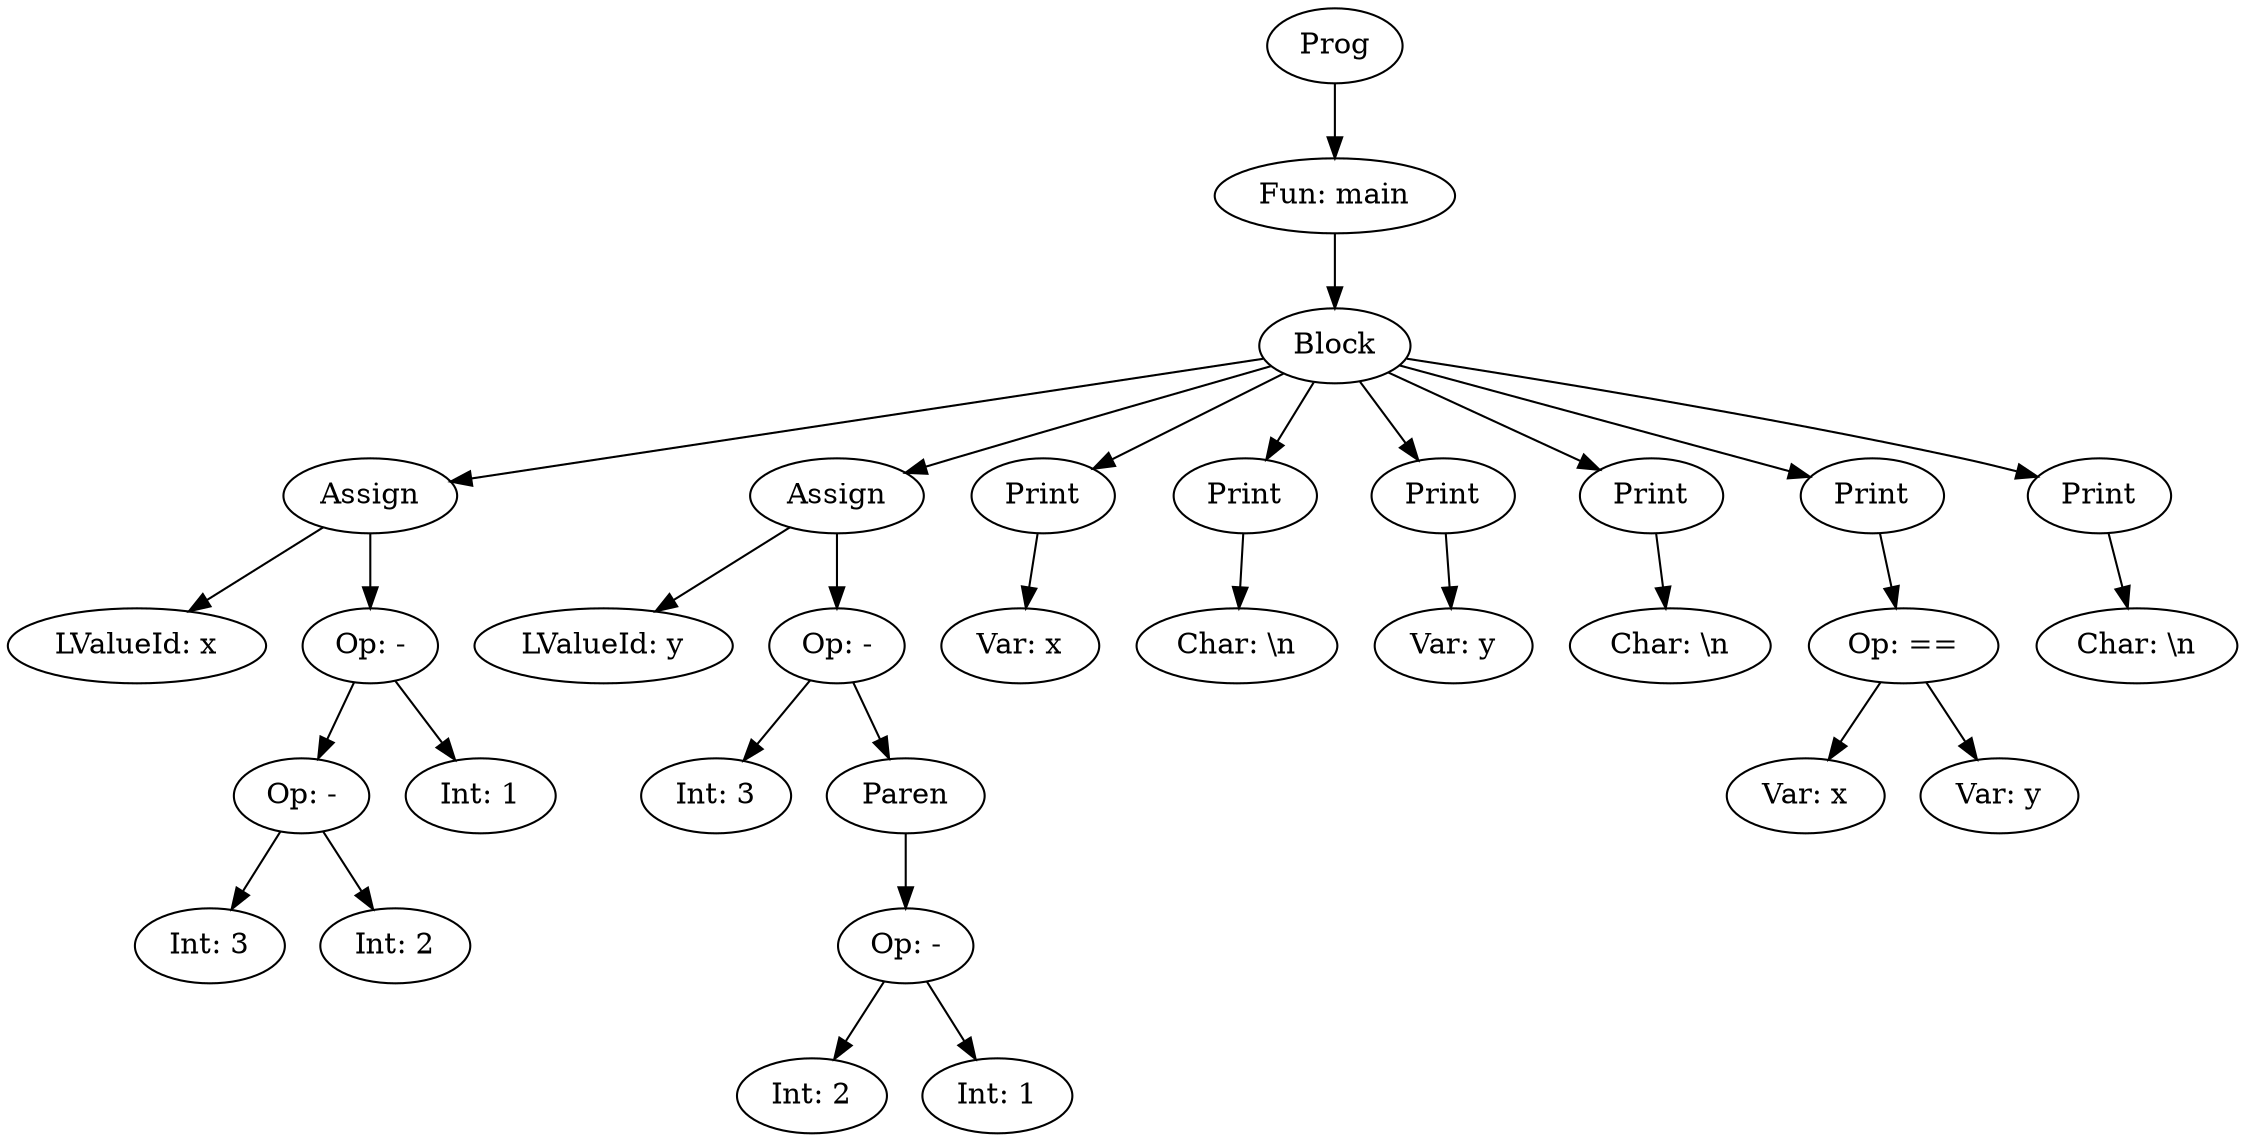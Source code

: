 digraph AST {
"Prog285377351" [label="Prog"];
"Fun2051450519" [label="Fun: main"];
"Prog285377351" -> "Fun2051450519";
"CmdBlock99747242" [label="Block"];
"Fun2051450519" -> "CmdBlock99747242";
"CmdAssign1837543557" [label="Assign"];
"CmdBlock99747242" -> "CmdAssign1837543557";
"LValueId1971489295" [label="LValueId: x"];
"CmdAssign1837543557" -> "LValueId1971489295";
"ExpBinOp985655350" [label="Op: -"];
"CmdAssign1837543557" -> "ExpBinOp985655350";
"ExpBinOp804611486" [label="Op: -"];
"ExpBinOp985655350" -> "ExpBinOp804611486";
"ExpInt2008017533" [label="Int: 3"];
"ExpBinOp804611486" -> "ExpInt2008017533";
"ExpInt370988149" [label="Int: 2"];
"ExpBinOp804611486" -> "ExpInt370988149";
"ExpInt1395089624" [label="Int: 1"];
"ExpBinOp985655350" -> "ExpInt1395089624";
"CmdAssign1476011703" [label="Assign"];
"CmdBlock99747242" -> "CmdAssign1476011703";
"LValueId1603195447" [label="LValueId: y"];
"CmdAssign1476011703" -> "LValueId1603195447";
"ExpBinOp792791759" [label="Op: -"];
"CmdAssign1476011703" -> "ExpBinOp792791759";
"ExpInt1191747167" [label="Int: 3"];
"ExpBinOp792791759" -> "ExpInt1191747167";
"ExpParen1094834071" [label="Paren"];
"ExpBinOp792791759" -> "ExpParen1094834071";
"ExpBinOp1761061602" [label="Op: -"];
"ExpParen1094834071" -> "ExpBinOp1761061602";
"ExpInt1330106945" [label="Int: 2"];
"ExpBinOp1761061602" -> "ExpInt1330106945";
"ExpInt1279149968" [label="Int: 1"];
"ExpBinOp1761061602" -> "ExpInt1279149968";
"CmdPrint59559151" [label="Print"];
"CmdBlock99747242" -> "CmdPrint59559151";
"ExpVar1450821318" [label="Var: x"];
"CmdPrint59559151" -> "ExpVar1450821318";
"CmdPrint668849042" [label="Print"];
"CmdBlock99747242" -> "CmdPrint668849042";
"ExpChar434176574" [label="Char: \\n"];
"CmdPrint668849042" -> "ExpChar434176574";
"CmdPrint2096057945" [label="Print"];
"CmdBlock99747242" -> "CmdPrint2096057945";
"ExpVar1689843956" [label="Var: y"];
"CmdPrint2096057945" -> "ExpVar1689843956";
"CmdPrint766572210" [label="Print"];
"CmdBlock99747242" -> "CmdPrint766572210";
"ExpChar1020391880" [label="Char: \\n"];
"CmdPrint766572210" -> "ExpChar1020391880";
"CmdPrint977993101" [label="Print"];
"CmdBlock99747242" -> "CmdPrint977993101";
"ExpBinOp429313384" [label="Op: =="];
"CmdPrint977993101" -> "ExpBinOp429313384";
"ExpVar859417998" [label="Var: x"];
"ExpBinOp429313384" -> "ExpVar859417998";
"ExpVar5592464" [label="Var: y"];
"ExpBinOp429313384" -> "ExpVar5592464";
"CmdPrint1830712962" [label="Print"];
"CmdBlock99747242" -> "CmdPrint1830712962";
"ExpChar1112280004" [label="Char: \\n"];
"CmdPrint1830712962" -> "ExpChar1112280004";
}
